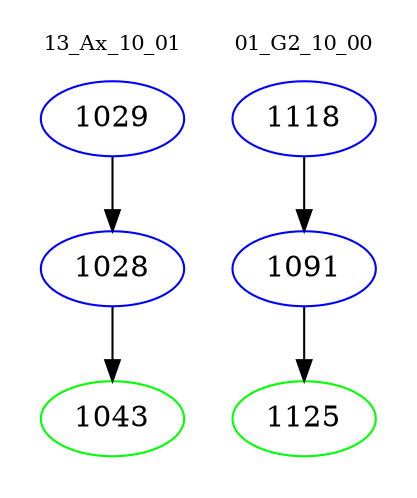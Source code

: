 digraph{
subgraph cluster_0 {
color = white
label = "13_Ax_10_01";
fontsize=10;
T0_1029 [label="1029", color="blue"]
T0_1029 -> T0_1028 [color="black"]
T0_1028 [label="1028", color="blue"]
T0_1028 -> T0_1043 [color="black"]
T0_1043 [label="1043", color="green"]
}
subgraph cluster_1 {
color = white
label = "01_G2_10_00";
fontsize=10;
T1_1118 [label="1118", color="blue"]
T1_1118 -> T1_1091 [color="black"]
T1_1091 [label="1091", color="blue"]
T1_1091 -> T1_1125 [color="black"]
T1_1125 [label="1125", color="green"]
}
}
